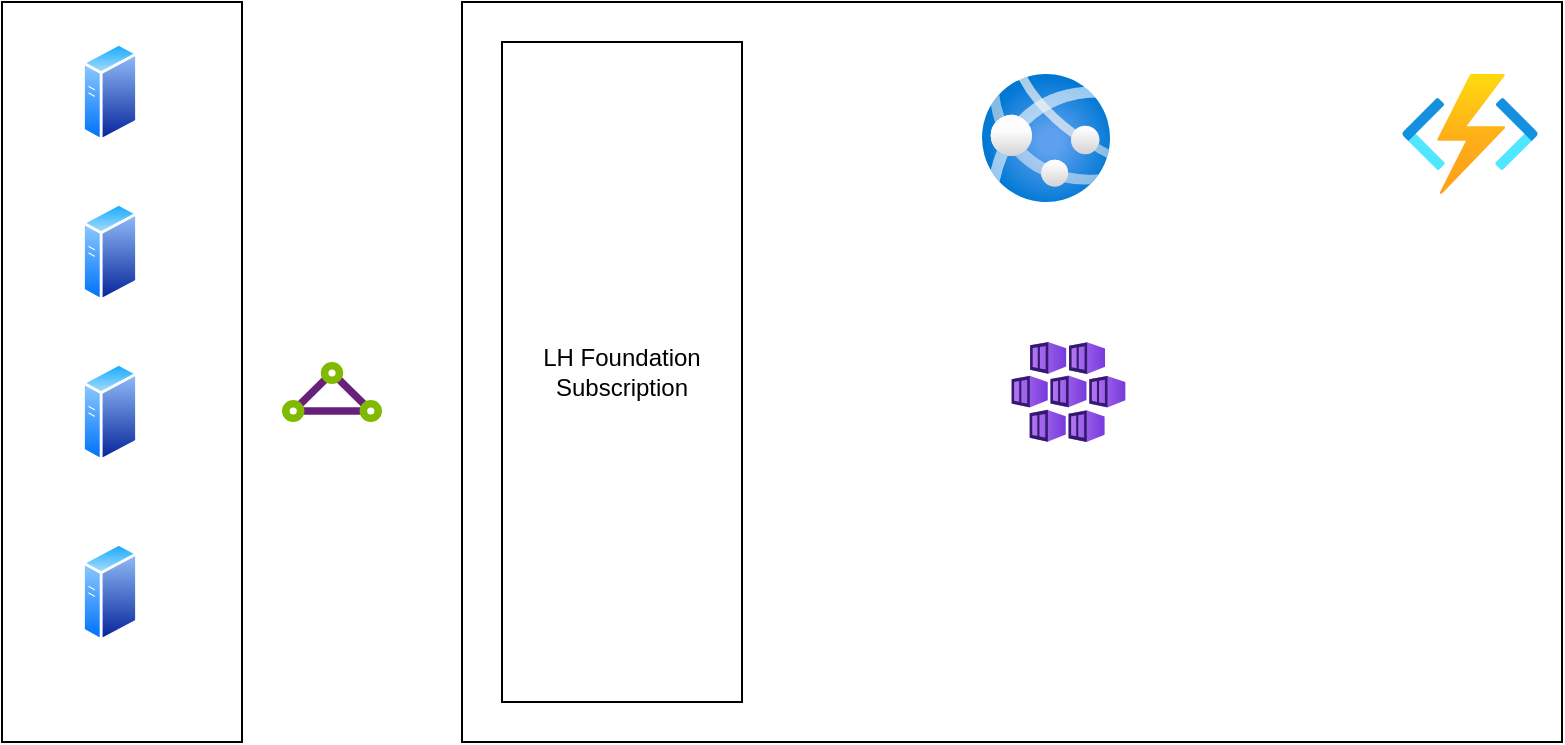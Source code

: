 <mxfile version="14.6.3" type="github">
  <diagram id="4mkBv_YgtIYzEHDCqf_Q" name="Page-1">
    <mxGraphModel dx="1234" dy="469" grid="1" gridSize="10" guides="1" tooltips="1" connect="1" arrows="1" fold="1" page="1" pageScale="1" pageWidth="827" pageHeight="1169" math="0" shadow="0">
      <root>
        <mxCell id="0" />
        <mxCell id="1" parent="0" />
        <mxCell id="hd8weYj9Gk-Xb1H9IMSv-15" value="" style="rounded=0;whiteSpace=wrap;html=1;" vertex="1" parent="1">
          <mxGeometry x="440" y="50" width="360" height="330" as="geometry" />
        </mxCell>
        <mxCell id="hd8weYj9Gk-Xb1H9IMSv-14" value="" style="rounded=0;whiteSpace=wrap;html=1;" vertex="1" parent="1">
          <mxGeometry x="260" y="30" width="550" height="370" as="geometry" />
        </mxCell>
        <mxCell id="hd8weYj9Gk-Xb1H9IMSv-2" value="" style="rounded=0;whiteSpace=wrap;html=1;" vertex="1" parent="1">
          <mxGeometry x="30" y="30" width="120" height="370" as="geometry" />
        </mxCell>
        <mxCell id="hd8weYj9Gk-Xb1H9IMSv-3" value="" style="aspect=fixed;html=1;points=[];align=center;image;fontSize=12;image=img/lib/azure2/compute/Kubernetes_Services.svg;fontFamily=Helvetica;fontColor=#000000;strokeColor=#000000;fillColor=#ffffff;" vertex="1" parent="1">
          <mxGeometry x="520" y="200" width="86.49" height="50" as="geometry" />
        </mxCell>
        <mxCell id="hd8weYj9Gk-Xb1H9IMSv-5" value="" style="aspect=fixed;perimeter=ellipsePerimeter;html=1;align=center;shadow=0;dashed=0;spacingTop=3;image;image=img/lib/active_directory/generic_server.svg;" vertex="1" parent="1">
          <mxGeometry x="70" y="50" width="28.0" height="50" as="geometry" />
        </mxCell>
        <mxCell id="hd8weYj9Gk-Xb1H9IMSv-6" value="&lt;span style=&quot;color: rgba(0 , 0 , 0 , 0) ; font-family: monospace ; font-size: 0px ; background-color: rgb(248 , 249 , 250)&quot;&gt;%3CmxGraphModel%3E%3Croot%3E%3CmxCell%20id%3D%220%22%2F%3E%3CmxCell%20id%3D%221%22%20parent%3D%220%22%2F%3E%3CmxCell%20id%3D%222%22%20value%3D%22%22%20style%3D%22aspect%3Dfixed%3Bperimeter%3DellipsePerimeter%3Bhtml%3D1%3Balign%3Dcenter%3Bshadow%3D0%3Bdashed%3D0%3BspacingTop%3D3%3Bimage%3Bimage%3Dimg%2Flib%2Factive_directory%2Fgeneric_server.svg%3B%22%20vertex%3D%221%22%20parent%3D%221%22%3E%3CmxGeometry%20x%3D%2270%22%20y%3D%2250%22%20width%3D%2228.0%22%20height%3D%2250%22%20as%3D%22geometry%22%2F%3E%3C%2FmxCell%3E%3C%2Froot%3E%3C%2FmxGraphModel%3E&lt;/span&gt;" style="aspect=fixed;perimeter=ellipsePerimeter;html=1;align=center;shadow=0;dashed=0;spacingTop=3;image;image=img/lib/active_directory/generic_server.svg;" vertex="1" parent="1">
          <mxGeometry x="70" y="130" width="28.0" height="50" as="geometry" />
        </mxCell>
        <mxCell id="hd8weYj9Gk-Xb1H9IMSv-7" value="&lt;span style=&quot;color: rgba(0 , 0 , 0 , 0) ; font-family: monospace ; font-size: 0px ; background-color: rgb(248 , 249 , 250)&quot;&gt;%3CmxGraphModel%3E%3Croot%3E%3CmxCell%20id%3D%220%22%2F%3E%3CmxCell%20id%3D%221%22%20parent%3D%220%22%2F%3E%3CmxCell%20id%3D%222%22%20value%3D%22%22%20style%3D%22aspect%3Dfixed%3Bperimeter%3DellipsePerimeter%3Bhtml%3D1%3Balign%3Dcenter%3Bshadow%3D0%3Bdashed%3D0%3BspacingTop%3D3%3Bimage%3Bimage%3Dimg%2Flib%2Factive_directory%2Fgeneric_server.svg%3B%22%20vertex%3D%221%22%20parent%3D%221%22%3E%3CmxGeometry%20x%3D%2270%22%20y%3D%2250%22%20width%3D%2228.0%22%20height%3D%2250%22%20as%3D%22geometry%22%2F%3E%3C%2FmxCell%3E%3C%2Froot%3E%3C%2FmxGraphModel%3E&lt;/span&gt;" style="aspect=fixed;perimeter=ellipsePerimeter;html=1;align=center;shadow=0;dashed=0;spacingTop=3;image;image=img/lib/active_directory/generic_server.svg;" vertex="1" parent="1">
          <mxGeometry x="70" y="210" width="28.0" height="50" as="geometry" />
        </mxCell>
        <mxCell id="hd8weYj9Gk-Xb1H9IMSv-8" value="&lt;span style=&quot;color: rgba(0 , 0 , 0 , 0) ; font-family: monospace ; font-size: 0px ; background-color: rgb(248 , 249 , 250)&quot;&gt;%3CmxGraphModel%3E%3Croot%3E%3CmxCell%20id%3D%220%22%2F%3E%3CmxCell%20id%3D%221%22%20parent%3D%220%22%2F%3E%3CmxCell%20id%3D%222%22%20value%3D%22%22%20style%3D%22aspect%3Dfixed%3Bperimeter%3DellipsePerimeter%3Bhtml%3D1%3Balign%3Dcenter%3Bshadow%3D0%3Bdashed%3D0%3BspacingTop%3D3%3Bimage%3Bimage%3Dimg%2Flib%2Factive_directory%2Fgeneric_server.svg%3B%22%20vertex%3D%221%22%20parent%3D%221%22%3E%3CmxGeometry%20x%3D%2270%22%20y%3D%2250%22%20width%3D%2228.0%22%20height%3D%2250%22%20as%3D%22geometry%22%2F%3E%3C%2FmxCell%3E%3C%2Froot%3E%3C%2FmxGraphModel%3E&lt;/span&gt;" style="aspect=fixed;perimeter=ellipsePerimeter;html=1;align=center;shadow=0;dashed=0;spacingTop=3;image;image=img/lib/active_directory/generic_server.svg;" vertex="1" parent="1">
          <mxGeometry x="70" y="300" width="28.0" height="50" as="geometry" />
        </mxCell>
        <mxCell id="hd8weYj9Gk-Xb1H9IMSv-9" value="" style="aspect=fixed;html=1;points=[];align=center;image;fontSize=12;image=img/lib/mscae/Express_Route.svg;" vertex="1" parent="1">
          <mxGeometry x="170" y="210" width="50" height="30" as="geometry" />
        </mxCell>
        <mxCell id="hd8weYj9Gk-Xb1H9IMSv-10" value="LH Foundation Subscription" style="rounded=0;whiteSpace=wrap;html=1;" vertex="1" parent="1">
          <mxGeometry x="280" y="50" width="120" height="330" as="geometry" />
        </mxCell>
        <mxCell id="hd8weYj9Gk-Xb1H9IMSv-11" value="" style="aspect=fixed;html=1;points=[];align=center;image;fontSize=12;image=img/lib/azure2/compute/App_Services.svg;" vertex="1" parent="1">
          <mxGeometry x="520" y="66" width="64" height="64" as="geometry" />
        </mxCell>
        <mxCell id="hd8weYj9Gk-Xb1H9IMSv-12" value="" style="aspect=fixed;html=1;points=[];align=center;image;fontSize=12;image=img/lib/azure2/compute/Function_Apps.svg;" vertex="1" parent="1">
          <mxGeometry x="730" y="66" width="68" height="60" as="geometry" />
        </mxCell>
      </root>
    </mxGraphModel>
  </diagram>
</mxfile>

